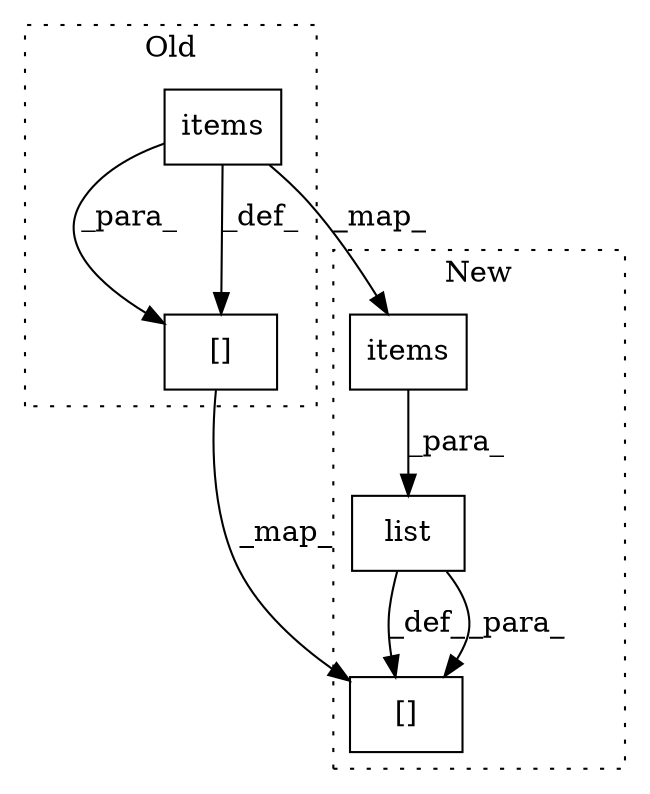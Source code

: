 digraph G {
subgraph cluster0 {
1 [label="items" a="32" s="2239" l="7" shape="box"];
4 [label="[]" a="2" s="2343,2353" l="9,1" shape="box"];
label = "Old";
style="dotted";
}
subgraph cluster1 {
2 [label="items" a="32" s="2242" l="7" shape="box"];
3 [label="list" a="32" s="2226,2249" l="5,1" shape="box"];
5 [label="[]" a="2" s="2347,2357" l="9,1" shape="box"];
label = "New";
style="dotted";
}
1 -> 2 [label="_map_"];
1 -> 4 [label="_para_"];
1 -> 4 [label="_def_"];
2 -> 3 [label="_para_"];
3 -> 5 [label="_def_"];
3 -> 5 [label="_para_"];
4 -> 5 [label="_map_"];
}